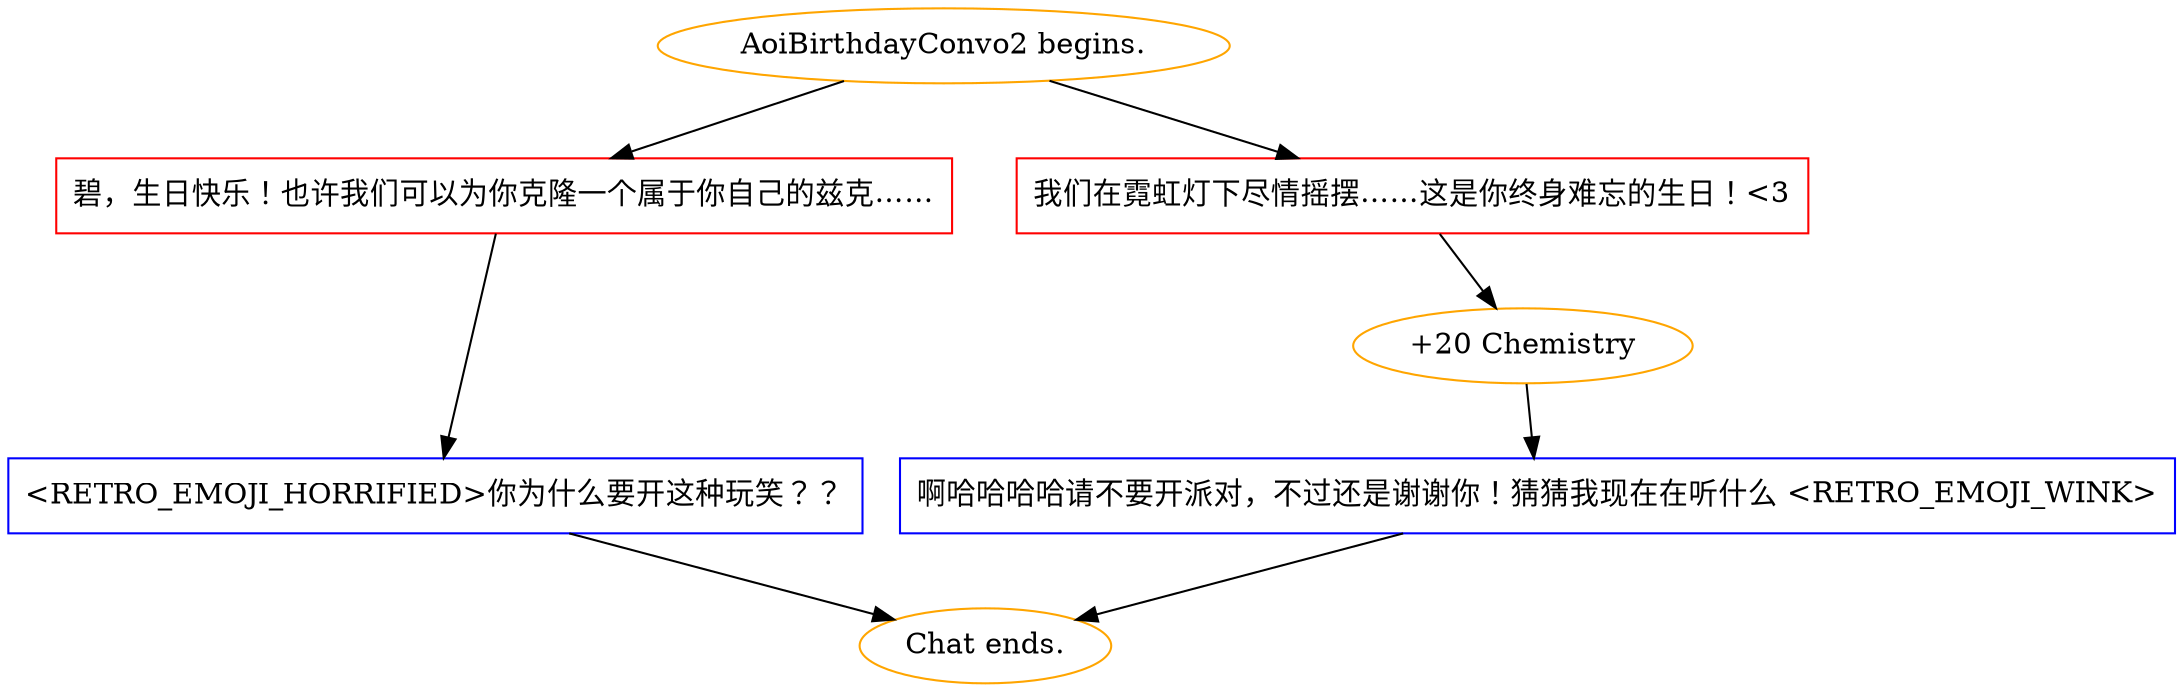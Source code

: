 digraph {
	"AoiBirthdayConvo2 begins." [color=orange];
		"AoiBirthdayConvo2 begins." -> j226596672;
		"AoiBirthdayConvo2 begins." -> j1514555449;
	j226596672 [label="碧，生日快乐！也许我们可以为你克隆一个属于你自己的兹克……",shape=box,color=red];
		j226596672 -> j2199951092;
	j1514555449 [label="我们在霓虹灯下尽情摇摆……这是你终身难忘的生日！<3",shape=box,color=red];
		j1514555449 -> j2255854735;
	j2199951092 [label="<RETRO_EMOJI_HORRIFIED>你为什么要开这种玩笑？？",shape=box,color=blue];
		j2199951092 -> "Chat ends.";
	j2255854735 [label="+20 Chemistry",color=orange];
		j2255854735 -> j3594649359;
	"Chat ends." [color=orange];
	j3594649359 [label="啊哈哈哈哈请不要开派对，不过还是谢谢你！猜猜我现在在听什么 <RETRO_EMOJI_WINK>",shape=box,color=blue];
		j3594649359 -> "Chat ends.";
}